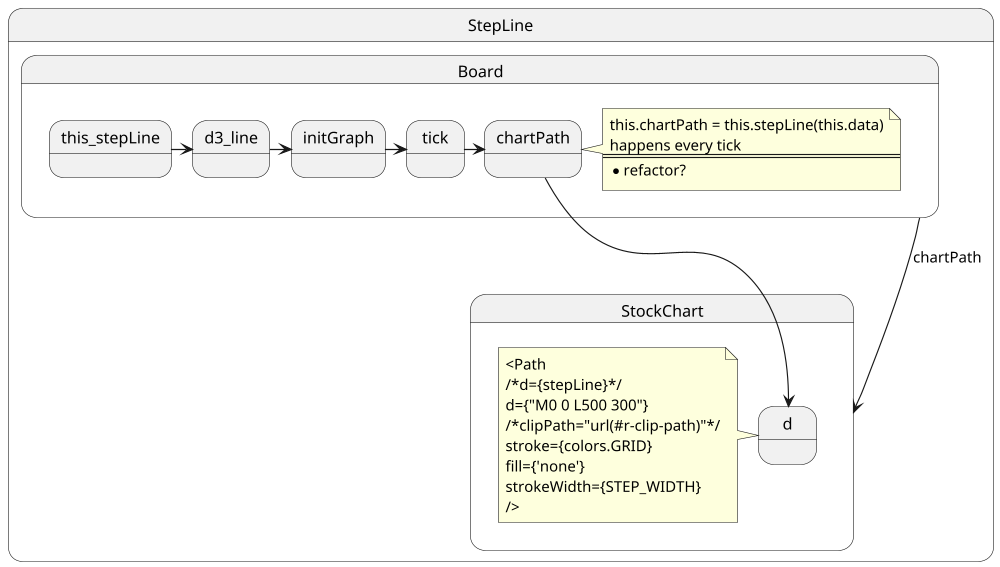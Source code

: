 @startuml
scale 1000 width

state StepLine {
  state Board {
     this_stepLine -> d3_line
     d3_line -> initGraph
     initGraph -> tick
     tick -> chartPath
     note right
       this.chartPath = this.stepLine(this.data)
       happens every tick
       ====
       * refactor?
     end note
  }

  state StockChart {
     chartPath -> d
     note left
       <Path
       /*d={stepLine}*/
       d={"M0 0 L500 300"}
       /*clipPath="url(#r-clip-path)"*/
       stroke={colors.GRID}
       fill={'none'}
       strokeWidth={STEP_WIDTH}
       />
     end note
  }

  Board --> StockChart : chartPath
}
@enduml
